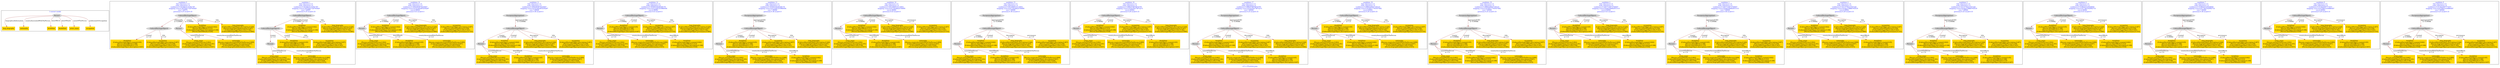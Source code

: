 digraph n0 {
fontcolor="blue"
remincross="true"
label="s11-s-19-artists.json"
subgraph cluster_0 {
label="1-correct model"
n2[style="filled",color="white",fillcolor="lightgray",label="Person1"];
n3[shape="plaintext",style="filled",fillcolor="gold",label="long_biography"];
n4[shape="plaintext",style="filled",fillcolor="gold",label="nationality"];
n5[shape="plaintext",style="filled",fillcolor="gold",label="birthDate"];
n6[shape="plaintext",style="filled",fillcolor="gold",label="deathDate"];
n7[shape="plaintext",style="filled",fillcolor="gold",label="artist_name"];
n8[shape="plaintext",style="filled",fillcolor="gold",label="occupation"];
}
subgraph cluster_1 {
label="candidate 0\nlink coherence:1.0\nnode coherence:1.0\nconfidence:0.5410623174381787\nmapping score:0.5970207724793929\ncost:7.99979\n-precision:0.25-recall:0.33"
n10[style="filled",color="white",fillcolor="lightgray",label="CulturalHeritageObject1"];
n11[style="filled",color="white",fillcolor="lightgray",label="CulturalHeritageObject2"];
n12[style="filled",color="white",fillcolor="lightgray",label="Person1"];
n13[shape="plaintext",style="filled",fillcolor="gold",label="deathDate\n[CulturalHeritageObject,created,0.65]\n[Person,dateOfBirth,0.188]\n[Person,dateOfDeath,0.115]\n[CulturalHeritageObject,description,0.047]"];
n14[shape="plaintext",style="filled",fillcolor="gold",label="birthDate\n[CulturalHeritageObject,created,0.642]\n[Person,dateOfBirth,0.212]\n[CulturalHeritageObject,description,0.108]\n[Person,dateOfDeath,0.039]"];
n15[shape="plaintext",style="filled",fillcolor="gold",label="artist_name\n[Person,nameOfThePerson,0.662]\n[CulturalHeritageObject,description,0.191]\n[CulturalHeritageObject,title,0.09]\n[CulturalHeritageObject,provenance,0.057]"];
n16[shape="plaintext",style="filled",fillcolor="gold",label="nationality\n[Person,countryAssociatedWithThePerson,0.909]\n[CulturalHeritageObject,description,0.047]\n[CulturalHeritageObject,title,0.029]\n[Person,biographicalInformation,0.015]"];
n17[shape="plaintext",style="filled",fillcolor="gold",label="long_biography\n[CulturalHeritageObject,description,0.526]\n[Person,biographicalInformation,0.207]\n[CulturalHeritageObject,title,0.182]\n[CulturalHeritageObject,provenance,0.085]"];
n18[shape="plaintext",style="filled",fillcolor="gold",label="occupation\n[CulturalHeritageObject,description,0.407]\n[Person,nameOfThePerson,0.239]\n[CulturalHeritageObject,title,0.201]\n[CulturalHeritageObject,provenance,0.153]"];
}
subgraph cluster_2 {
label="candidate 1\nlink coherence:1.0\nnode coherence:1.0\nconfidence:0.5410623174381787\nmapping score:0.5970207724793929\ncost:7.99997\n-precision:0.25-recall:0.33"
n20[style="filled",color="white",fillcolor="lightgray",label="CulturalHeritageObject1"];
n21[style="filled",color="white",fillcolor="lightgray",label="CulturalHeritageObject2"];
n22[style="filled",color="white",fillcolor="lightgray",label="Person2"];
n23[shape="plaintext",style="filled",fillcolor="gold",label="deathDate\n[CulturalHeritageObject,created,0.65]\n[Person,dateOfBirth,0.188]\n[Person,dateOfDeath,0.115]\n[CulturalHeritageObject,description,0.047]"];
n24[shape="plaintext",style="filled",fillcolor="gold",label="birthDate\n[CulturalHeritageObject,created,0.642]\n[Person,dateOfBirth,0.212]\n[CulturalHeritageObject,description,0.108]\n[Person,dateOfDeath,0.039]"];
n25[shape="plaintext",style="filled",fillcolor="gold",label="artist_name\n[Person,nameOfThePerson,0.662]\n[CulturalHeritageObject,description,0.191]\n[CulturalHeritageObject,title,0.09]\n[CulturalHeritageObject,provenance,0.057]"];
n26[shape="plaintext",style="filled",fillcolor="gold",label="long_biography\n[CulturalHeritageObject,description,0.526]\n[Person,biographicalInformation,0.207]\n[CulturalHeritageObject,title,0.182]\n[CulturalHeritageObject,provenance,0.085]"];
n27[shape="plaintext",style="filled",fillcolor="gold",label="occupation\n[CulturalHeritageObject,description,0.407]\n[Person,nameOfThePerson,0.239]\n[CulturalHeritageObject,title,0.201]\n[CulturalHeritageObject,provenance,0.153]"];
n28[shape="plaintext",style="filled",fillcolor="gold",label="nationality\n[Person,countryAssociatedWithThePerson,0.909]\n[CulturalHeritageObject,description,0.047]\n[CulturalHeritageObject,title,0.029]\n[Person,biographicalInformation,0.015]"];
}
subgraph cluster_3 {
label="candidate 10\nlink coherence:1.0\nnode coherence:1.0\nconfidence:0.5092493876429467\nmapping score:0.6141942403254267\ncost:6.99982\n-precision:0.43-recall:0.5"
n30[style="filled",color="white",fillcolor="lightgray",label="CulturalHeritageObject1"];
n31[style="filled",color="white",fillcolor="lightgray",label="Person1"];
n32[shape="plaintext",style="filled",fillcolor="gold",label="birthDate\n[CulturalHeritageObject,created,0.642]\n[Person,dateOfBirth,0.212]\n[CulturalHeritageObject,description,0.108]\n[Person,dateOfDeath,0.039]"];
n33[shape="plaintext",style="filled",fillcolor="gold",label="artist_name\n[Person,nameOfThePerson,0.662]\n[CulturalHeritageObject,description,0.191]\n[CulturalHeritageObject,title,0.09]\n[CulturalHeritageObject,provenance,0.057]"];
n34[shape="plaintext",style="filled",fillcolor="gold",label="long_biography\n[CulturalHeritageObject,description,0.526]\n[Person,biographicalInformation,0.207]\n[CulturalHeritageObject,title,0.182]\n[CulturalHeritageObject,provenance,0.085]"];
n35[shape="plaintext",style="filled",fillcolor="gold",label="deathDate\n[CulturalHeritageObject,created,0.65]\n[Person,dateOfBirth,0.188]\n[Person,dateOfDeath,0.115]\n[CulturalHeritageObject,description,0.047]"];
n36[shape="plaintext",style="filled",fillcolor="gold",label="nationality\n[Person,countryAssociatedWithThePerson,0.909]\n[CulturalHeritageObject,description,0.047]\n[CulturalHeritageObject,title,0.029]\n[Person,biographicalInformation,0.015]"];
n37[shape="plaintext",style="filled",fillcolor="gold",label="occupation\n[CulturalHeritageObject,description,0.407]\n[Person,nameOfThePerson,0.239]\n[CulturalHeritageObject,title,0.201]\n[CulturalHeritageObject,provenance,0.153]"];
}
subgraph cluster_4 {
label="candidate 11\nlink coherence:1.0\nnode coherence:1.0\nconfidence:0.5092493876429467\nmapping score:0.6141942403254267\ncost:7.99968\n-precision:0.38-recall:0.5"
n39[style="filled",color="white",fillcolor="lightgray",label="CulturalHeritageObject1"];
n40[style="filled",color="white",fillcolor="lightgray",label="Person1"];
n41[style="filled",color="white",fillcolor="lightgray",label="EuropeanaAggregation1"];
n42[shape="plaintext",style="filled",fillcolor="gold",label="birthDate\n[CulturalHeritageObject,created,0.642]\n[Person,dateOfBirth,0.212]\n[CulturalHeritageObject,description,0.108]\n[Person,dateOfDeath,0.039]"];
n43[shape="plaintext",style="filled",fillcolor="gold",label="artist_name\n[Person,nameOfThePerson,0.662]\n[CulturalHeritageObject,description,0.191]\n[CulturalHeritageObject,title,0.09]\n[CulturalHeritageObject,provenance,0.057]"];
n44[shape="plaintext",style="filled",fillcolor="gold",label="long_biography\n[CulturalHeritageObject,description,0.526]\n[Person,biographicalInformation,0.207]\n[CulturalHeritageObject,title,0.182]\n[CulturalHeritageObject,provenance,0.085]"];
n45[shape="plaintext",style="filled",fillcolor="gold",label="deathDate\n[CulturalHeritageObject,created,0.65]\n[Person,dateOfBirth,0.188]\n[Person,dateOfDeath,0.115]\n[CulturalHeritageObject,description,0.047]"];
n46[shape="plaintext",style="filled",fillcolor="gold",label="nationality\n[Person,countryAssociatedWithThePerson,0.909]\n[CulturalHeritageObject,description,0.047]\n[CulturalHeritageObject,title,0.029]\n[Person,biographicalInformation,0.015]"];
n47[shape="plaintext",style="filled",fillcolor="gold",label="occupation\n[CulturalHeritageObject,description,0.407]\n[Person,nameOfThePerson,0.239]\n[CulturalHeritageObject,title,0.201]\n[CulturalHeritageObject,provenance,0.153]"];
}
subgraph cluster_5 {
label="candidate 12\nlink coherence:1.0\nnode coherence:1.0\nconfidence:0.5036510428548179\nmapping score:0.6123281253960504\ncost:6.99982\n-precision:0.43-recall:0.5"
n49[style="filled",color="white",fillcolor="lightgray",label="CulturalHeritageObject1"];
n50[style="filled",color="white",fillcolor="lightgray",label="Person1"];
n51[shape="plaintext",style="filled",fillcolor="gold",label="deathDate\n[CulturalHeritageObject,created,0.65]\n[Person,dateOfBirth,0.188]\n[Person,dateOfDeath,0.115]\n[CulturalHeritageObject,description,0.047]"];
n52[shape="plaintext",style="filled",fillcolor="gold",label="artist_name\n[Person,nameOfThePerson,0.662]\n[CulturalHeritageObject,description,0.191]\n[CulturalHeritageObject,title,0.09]\n[CulturalHeritageObject,provenance,0.057]"];
n53[shape="plaintext",style="filled",fillcolor="gold",label="occupation\n[CulturalHeritageObject,description,0.407]\n[Person,nameOfThePerson,0.239]\n[CulturalHeritageObject,title,0.201]\n[CulturalHeritageObject,provenance,0.153]"];
n54[shape="plaintext",style="filled",fillcolor="gold",label="nationality\n[Person,countryAssociatedWithThePerson,0.909]\n[CulturalHeritageObject,description,0.047]\n[CulturalHeritageObject,title,0.029]\n[Person,biographicalInformation,0.015]"];
n55[shape="plaintext",style="filled",fillcolor="gold",label="long_biography\n[CulturalHeritageObject,description,0.526]\n[Person,biographicalInformation,0.207]\n[CulturalHeritageObject,title,0.182]\n[CulturalHeritageObject,provenance,0.085]"];
n56[shape="plaintext",style="filled",fillcolor="gold",label="birthDate\n[CulturalHeritageObject,created,0.642]\n[Person,dateOfBirth,0.212]\n[CulturalHeritageObject,description,0.108]\n[Person,dateOfDeath,0.039]"];
}
subgraph cluster_6 {
label="candidate 13\nlink coherence:1.0\nnode coherence:1.0\nconfidence:0.5036510428548179\nmapping score:0.6123281253960504\ncost:7.99968\n-precision:0.38-recall:0.5"
n58[style="filled",color="white",fillcolor="lightgray",label="CulturalHeritageObject1"];
n59[style="filled",color="white",fillcolor="lightgray",label="Person1"];
n60[style="filled",color="white",fillcolor="lightgray",label="EuropeanaAggregation1"];
n61[shape="plaintext",style="filled",fillcolor="gold",label="deathDate\n[CulturalHeritageObject,created,0.65]\n[Person,dateOfBirth,0.188]\n[Person,dateOfDeath,0.115]\n[CulturalHeritageObject,description,0.047]"];
n62[shape="plaintext",style="filled",fillcolor="gold",label="artist_name\n[Person,nameOfThePerson,0.662]\n[CulturalHeritageObject,description,0.191]\n[CulturalHeritageObject,title,0.09]\n[CulturalHeritageObject,provenance,0.057]"];
n63[shape="plaintext",style="filled",fillcolor="gold",label="occupation\n[CulturalHeritageObject,description,0.407]\n[Person,nameOfThePerson,0.239]\n[CulturalHeritageObject,title,0.201]\n[CulturalHeritageObject,provenance,0.153]"];
n64[shape="plaintext",style="filled",fillcolor="gold",label="nationality\n[Person,countryAssociatedWithThePerson,0.909]\n[CulturalHeritageObject,description,0.047]\n[CulturalHeritageObject,title,0.029]\n[Person,biographicalInformation,0.015]"];
n65[shape="plaintext",style="filled",fillcolor="gold",label="long_biography\n[CulturalHeritageObject,description,0.526]\n[Person,biographicalInformation,0.207]\n[CulturalHeritageObject,title,0.182]\n[CulturalHeritageObject,provenance,0.085]"];
n66[shape="plaintext",style="filled",fillcolor="gold",label="birthDate\n[CulturalHeritageObject,created,0.642]\n[Person,dateOfBirth,0.212]\n[CulturalHeritageObject,description,0.108]\n[Person,dateOfDeath,0.039]"];
}
subgraph cluster_7 {
label="candidate 14\nlink coherence:1.0\nnode coherence:1.0\nconfidence:0.5012940533116951\nmapping score:0.6115424622150095\ncost:6.99982\n-precision:0.43-recall:0.5"
n68[style="filled",color="white",fillcolor="lightgray",label="CulturalHeritageObject1"];
n69[style="filled",color="white",fillcolor="lightgray",label="Person1"];
n70[shape="plaintext",style="filled",fillcolor="gold",label="birthDate\n[CulturalHeritageObject,created,0.642]\n[Person,dateOfBirth,0.212]\n[CulturalHeritageObject,description,0.108]\n[Person,dateOfDeath,0.039]"];
n71[shape="plaintext",style="filled",fillcolor="gold",label="artist_name\n[Person,nameOfThePerson,0.662]\n[CulturalHeritageObject,description,0.191]\n[CulturalHeritageObject,title,0.09]\n[CulturalHeritageObject,provenance,0.057]"];
n72[shape="plaintext",style="filled",fillcolor="gold",label="long_biography\n[CulturalHeritageObject,description,0.526]\n[Person,biographicalInformation,0.207]\n[CulturalHeritageObject,title,0.182]\n[CulturalHeritageObject,provenance,0.085]"];
n73[shape="plaintext",style="filled",fillcolor="gold",label="deathDate\n[CulturalHeritageObject,created,0.65]\n[Person,dateOfBirth,0.188]\n[Person,dateOfDeath,0.115]\n[CulturalHeritageObject,description,0.047]"];
n74[shape="plaintext",style="filled",fillcolor="gold",label="nationality\n[Person,countryAssociatedWithThePerson,0.909]\n[CulturalHeritageObject,description,0.047]\n[CulturalHeritageObject,title,0.029]\n[Person,biographicalInformation,0.015]"];
n75[shape="plaintext",style="filled",fillcolor="gold",label="occupation\n[CulturalHeritageObject,description,0.407]\n[Person,nameOfThePerson,0.239]\n[CulturalHeritageObject,title,0.201]\n[CulturalHeritageObject,provenance,0.153]"];
}
subgraph cluster_8 {
label="candidate 15\nlink coherence:1.0\nnode coherence:1.0\nconfidence:0.5012940533116951\nmapping score:0.6115424622150095\ncost:7.99968\n-precision:0.38-recall:0.5"
n77[style="filled",color="white",fillcolor="lightgray",label="CulturalHeritageObject1"];
n78[style="filled",color="white",fillcolor="lightgray",label="Person1"];
n79[style="filled",color="white",fillcolor="lightgray",label="EuropeanaAggregation1"];
n80[shape="plaintext",style="filled",fillcolor="gold",label="birthDate\n[CulturalHeritageObject,created,0.642]\n[Person,dateOfBirth,0.212]\n[CulturalHeritageObject,description,0.108]\n[Person,dateOfDeath,0.039]"];
n81[shape="plaintext",style="filled",fillcolor="gold",label="artist_name\n[Person,nameOfThePerson,0.662]\n[CulturalHeritageObject,description,0.191]\n[CulturalHeritageObject,title,0.09]\n[CulturalHeritageObject,provenance,0.057]"];
n82[shape="plaintext",style="filled",fillcolor="gold",label="long_biography\n[CulturalHeritageObject,description,0.526]\n[Person,biographicalInformation,0.207]\n[CulturalHeritageObject,title,0.182]\n[CulturalHeritageObject,provenance,0.085]"];
n83[shape="plaintext",style="filled",fillcolor="gold",label="deathDate\n[CulturalHeritageObject,created,0.65]\n[Person,dateOfBirth,0.188]\n[Person,dateOfDeath,0.115]\n[CulturalHeritageObject,description,0.047]"];
n84[shape="plaintext",style="filled",fillcolor="gold",label="nationality\n[Person,countryAssociatedWithThePerson,0.909]\n[CulturalHeritageObject,description,0.047]\n[CulturalHeritageObject,title,0.029]\n[Person,biographicalInformation,0.015]"];
n85[shape="plaintext",style="filled",fillcolor="gold",label="occupation\n[CulturalHeritageObject,description,0.407]\n[Person,nameOfThePerson,0.239]\n[CulturalHeritageObject,title,0.201]\n[CulturalHeritageObject,provenance,0.153]"];
}
subgraph cluster_9 {
label="candidate 16\nlink coherence:1.0\nnode coherence:1.0\nconfidence:0.4982574876834797\nmapping score:0.610530273672271\ncost:6.99982\n-precision:0.29-recall:0.33"
n87[style="filled",color="white",fillcolor="lightgray",label="CulturalHeritageObject1"];
n88[style="filled",color="white",fillcolor="lightgray",label="Person1"];
n89[shape="plaintext",style="filled",fillcolor="gold",label="birthDate\n[CulturalHeritageObject,created,0.642]\n[Person,dateOfBirth,0.212]\n[CulturalHeritageObject,description,0.108]\n[Person,dateOfDeath,0.039]"];
n90[shape="plaintext",style="filled",fillcolor="gold",label="artist_name\n[Person,nameOfThePerson,0.662]\n[CulturalHeritageObject,description,0.191]\n[CulturalHeritageObject,title,0.09]\n[CulturalHeritageObject,provenance,0.057]"];
n91[shape="plaintext",style="filled",fillcolor="gold",label="occupation\n[CulturalHeritageObject,description,0.407]\n[Person,nameOfThePerson,0.239]\n[CulturalHeritageObject,title,0.201]\n[CulturalHeritageObject,provenance,0.153]"];
n92[shape="plaintext",style="filled",fillcolor="gold",label="nationality\n[Person,countryAssociatedWithThePerson,0.909]\n[CulturalHeritageObject,description,0.047]\n[CulturalHeritageObject,title,0.029]\n[Person,biographicalInformation,0.015]"];
n93[shape="plaintext",style="filled",fillcolor="gold",label="long_biography\n[CulturalHeritageObject,description,0.526]\n[Person,biographicalInformation,0.207]\n[CulturalHeritageObject,title,0.182]\n[CulturalHeritageObject,provenance,0.085]"];
n94[shape="plaintext",style="filled",fillcolor="gold",label="deathDate\n[CulturalHeritageObject,created,0.65]\n[Person,dateOfBirth,0.188]\n[Person,dateOfDeath,0.115]\n[CulturalHeritageObject,description,0.047]"];
}
subgraph cluster_10 {
label="candidate 17\nlink coherence:1.0\nnode coherence:1.0\nconfidence:0.4982574876834797\nmapping score:0.610530273672271\ncost:7.99968\n-precision:0.25-recall:0.33"
n96[style="filled",color="white",fillcolor="lightgray",label="CulturalHeritageObject1"];
n97[style="filled",color="white",fillcolor="lightgray",label="Person1"];
n98[style="filled",color="white",fillcolor="lightgray",label="EuropeanaAggregation1"];
n99[shape="plaintext",style="filled",fillcolor="gold",label="birthDate\n[CulturalHeritageObject,created,0.642]\n[Person,dateOfBirth,0.212]\n[CulturalHeritageObject,description,0.108]\n[Person,dateOfDeath,0.039]"];
n100[shape="plaintext",style="filled",fillcolor="gold",label="artist_name\n[Person,nameOfThePerson,0.662]\n[CulturalHeritageObject,description,0.191]\n[CulturalHeritageObject,title,0.09]\n[CulturalHeritageObject,provenance,0.057]"];
n101[shape="plaintext",style="filled",fillcolor="gold",label="occupation\n[CulturalHeritageObject,description,0.407]\n[Person,nameOfThePerson,0.239]\n[CulturalHeritageObject,title,0.201]\n[CulturalHeritageObject,provenance,0.153]"];
n102[shape="plaintext",style="filled",fillcolor="gold",label="nationality\n[Person,countryAssociatedWithThePerson,0.909]\n[CulturalHeritageObject,description,0.047]\n[CulturalHeritageObject,title,0.029]\n[Person,biographicalInformation,0.015]"];
n103[shape="plaintext",style="filled",fillcolor="gold",label="long_biography\n[CulturalHeritageObject,description,0.526]\n[Person,biographicalInformation,0.207]\n[CulturalHeritageObject,title,0.182]\n[CulturalHeritageObject,provenance,0.085]"];
n104[shape="plaintext",style="filled",fillcolor="gold",label="deathDate\n[CulturalHeritageObject,created,0.65]\n[Person,dateOfBirth,0.188]\n[Person,dateOfDeath,0.115]\n[CulturalHeritageObject,description,0.047]"];
}
subgraph cluster_11 {
label="candidate 18\nlink coherence:1.0\nnode coherence:1.0\nconfidence:0.4980220047339143\nmapping score:0.6104517793557492\ncost:6.99982\n-precision:0.29-recall:0.33"
n106[style="filled",color="white",fillcolor="lightgray",label="CulturalHeritageObject1"];
n107[style="filled",color="white",fillcolor="lightgray",label="Person1"];
n108[shape="plaintext",style="filled",fillcolor="gold",label="deathDate\n[CulturalHeritageObject,created,0.65]\n[Person,dateOfBirth,0.188]\n[Person,dateOfDeath,0.115]\n[CulturalHeritageObject,description,0.047]"];
n109[shape="plaintext",style="filled",fillcolor="gold",label="artist_name\n[Person,nameOfThePerson,0.662]\n[CulturalHeritageObject,description,0.191]\n[CulturalHeritageObject,title,0.09]\n[CulturalHeritageObject,provenance,0.057]"];
n110[shape="plaintext",style="filled",fillcolor="gold",label="long_biography\n[CulturalHeritageObject,description,0.526]\n[Person,biographicalInformation,0.207]\n[CulturalHeritageObject,title,0.182]\n[CulturalHeritageObject,provenance,0.085]"];
n111[shape="plaintext",style="filled",fillcolor="gold",label="birthDate\n[CulturalHeritageObject,created,0.642]\n[Person,dateOfBirth,0.212]\n[CulturalHeritageObject,description,0.108]\n[Person,dateOfDeath,0.039]"];
n112[shape="plaintext",style="filled",fillcolor="gold",label="nationality\n[Person,countryAssociatedWithThePerson,0.909]\n[CulturalHeritageObject,description,0.047]\n[CulturalHeritageObject,title,0.029]\n[Person,biographicalInformation,0.015]"];
n113[shape="plaintext",style="filled",fillcolor="gold",label="occupation\n[CulturalHeritageObject,description,0.407]\n[Person,nameOfThePerson,0.239]\n[CulturalHeritageObject,title,0.201]\n[CulturalHeritageObject,provenance,0.153]"];
}
subgraph cluster_12 {
label="candidate 19\nlink coherence:1.0\nnode coherence:1.0\nconfidence:0.4980220047339143\nmapping score:0.6104517793557492\ncost:7.99968\n-precision:0.25-recall:0.33"
n115[style="filled",color="white",fillcolor="lightgray",label="CulturalHeritageObject1"];
n116[style="filled",color="white",fillcolor="lightgray",label="Person1"];
n117[style="filled",color="white",fillcolor="lightgray",label="EuropeanaAggregation1"];
n118[shape="plaintext",style="filled",fillcolor="gold",label="deathDate\n[CulturalHeritageObject,created,0.65]\n[Person,dateOfBirth,0.188]\n[Person,dateOfDeath,0.115]\n[CulturalHeritageObject,description,0.047]"];
n119[shape="plaintext",style="filled",fillcolor="gold",label="artist_name\n[Person,nameOfThePerson,0.662]\n[CulturalHeritageObject,description,0.191]\n[CulturalHeritageObject,title,0.09]\n[CulturalHeritageObject,provenance,0.057]"];
n120[shape="plaintext",style="filled",fillcolor="gold",label="long_biography\n[CulturalHeritageObject,description,0.526]\n[Person,biographicalInformation,0.207]\n[CulturalHeritageObject,title,0.182]\n[CulturalHeritageObject,provenance,0.085]"];
n121[shape="plaintext",style="filled",fillcolor="gold",label="birthDate\n[CulturalHeritageObject,created,0.642]\n[Person,dateOfBirth,0.212]\n[CulturalHeritageObject,description,0.108]\n[Person,dateOfDeath,0.039]"];
n122[shape="plaintext",style="filled",fillcolor="gold",label="nationality\n[Person,countryAssociatedWithThePerson,0.909]\n[CulturalHeritageObject,description,0.047]\n[CulturalHeritageObject,title,0.029]\n[Person,biographicalInformation,0.015]"];
n123[shape="plaintext",style="filled",fillcolor="gold",label="occupation\n[CulturalHeritageObject,description,0.407]\n[Person,nameOfThePerson,0.239]\n[CulturalHeritageObject,title,0.201]\n[CulturalHeritageObject,provenance,0.153]"];
}
subgraph cluster_13 {
label="candidate 2\nlink coherence:1.0\nnode coherence:1.0\nconfidence:0.5267714872760607\nmapping score:0.6200349402031313\ncost:6.99982\n-precision:0.43-recall:0.5"
n125[style="filled",color="white",fillcolor="lightgray",label="CulturalHeritageObject1"];
n126[style="filled",color="white",fillcolor="lightgray",label="Person1"];
n127[shape="plaintext",style="filled",fillcolor="gold",label="deathDate\n[CulturalHeritageObject,created,0.65]\n[Person,dateOfBirth,0.188]\n[Person,dateOfDeath,0.115]\n[CulturalHeritageObject,description,0.047]"];
n128[shape="plaintext",style="filled",fillcolor="gold",label="artist_name\n[Person,nameOfThePerson,0.662]\n[CulturalHeritageObject,description,0.191]\n[CulturalHeritageObject,title,0.09]\n[CulturalHeritageObject,provenance,0.057]"];
n129[shape="plaintext",style="filled",fillcolor="gold",label="long_biography\n[CulturalHeritageObject,description,0.526]\n[Person,biographicalInformation,0.207]\n[CulturalHeritageObject,title,0.182]\n[CulturalHeritageObject,provenance,0.085]"];
n130[shape="plaintext",style="filled",fillcolor="gold",label="nationality\n[Person,countryAssociatedWithThePerson,0.909]\n[CulturalHeritageObject,description,0.047]\n[CulturalHeritageObject,title,0.029]\n[Person,biographicalInformation,0.015]"];
n131[shape="plaintext",style="filled",fillcolor="gold",label="occupation\n[CulturalHeritageObject,description,0.407]\n[Person,nameOfThePerson,0.239]\n[CulturalHeritageObject,title,0.201]\n[CulturalHeritageObject,provenance,0.153]"];
n132[shape="plaintext",style="filled",fillcolor="gold",label="birthDate\n[CulturalHeritageObject,created,0.642]\n[Person,dateOfBirth,0.212]\n[CulturalHeritageObject,description,0.108]\n[Person,dateOfDeath,0.039]"];
}
subgraph cluster_14 {
label="candidate 3\nlink coherence:1.0\nnode coherence:1.0\nconfidence:0.5267714872760607\nmapping score:0.6200349402031313\ncost:7.99968\n-precision:0.38-recall:0.5"
n134[style="filled",color="white",fillcolor="lightgray",label="CulturalHeritageObject1"];
n135[style="filled",color="white",fillcolor="lightgray",label="Person1"];
n136[style="filled",color="white",fillcolor="lightgray",label="EuropeanaAggregation1"];
n137[shape="plaintext",style="filled",fillcolor="gold",label="deathDate\n[CulturalHeritageObject,created,0.65]\n[Person,dateOfBirth,0.188]\n[Person,dateOfDeath,0.115]\n[CulturalHeritageObject,description,0.047]"];
n138[shape="plaintext",style="filled",fillcolor="gold",label="artist_name\n[Person,nameOfThePerson,0.662]\n[CulturalHeritageObject,description,0.191]\n[CulturalHeritageObject,title,0.09]\n[CulturalHeritageObject,provenance,0.057]"];
n139[shape="plaintext",style="filled",fillcolor="gold",label="long_biography\n[CulturalHeritageObject,description,0.526]\n[Person,biographicalInformation,0.207]\n[CulturalHeritageObject,title,0.182]\n[CulturalHeritageObject,provenance,0.085]"];
n140[shape="plaintext",style="filled",fillcolor="gold",label="nationality\n[Person,countryAssociatedWithThePerson,0.909]\n[CulturalHeritageObject,description,0.047]\n[CulturalHeritageObject,title,0.029]\n[Person,biographicalInformation,0.015]"];
n141[shape="plaintext",style="filled",fillcolor="gold",label="occupation\n[CulturalHeritageObject,description,0.407]\n[Person,nameOfThePerson,0.239]\n[CulturalHeritageObject,title,0.201]\n[CulturalHeritageObject,provenance,0.153]"];
n142[shape="plaintext",style="filled",fillcolor="gold",label="birthDate\n[CulturalHeritageObject,created,0.642]\n[Person,dateOfBirth,0.212]\n[CulturalHeritageObject,description,0.108]\n[Person,dateOfDeath,0.039]"];
}
subgraph cluster_15 {
label="candidate 4\nlink coherence:1.0\nnode coherence:1.0\nconfidence:0.5213779321047226\nmapping score:0.6182370884793519\ncost:6.99982\n-precision:0.29-recall:0.33"
n144[style="filled",color="white",fillcolor="lightgray",label="CulturalHeritageObject1"];
n145[style="filled",color="white",fillcolor="lightgray",label="Person1"];
n146[shape="plaintext",style="filled",fillcolor="gold",label="birthDate\n[CulturalHeritageObject,created,0.642]\n[Person,dateOfBirth,0.212]\n[CulturalHeritageObject,description,0.108]\n[Person,dateOfDeath,0.039]"];
n147[shape="plaintext",style="filled",fillcolor="gold",label="artist_name\n[Person,nameOfThePerson,0.662]\n[CulturalHeritageObject,description,0.191]\n[CulturalHeritageObject,title,0.09]\n[CulturalHeritageObject,provenance,0.057]"];
n148[shape="plaintext",style="filled",fillcolor="gold",label="long_biography\n[CulturalHeritageObject,description,0.526]\n[Person,biographicalInformation,0.207]\n[CulturalHeritageObject,title,0.182]\n[CulturalHeritageObject,provenance,0.085]"];
n149[shape="plaintext",style="filled",fillcolor="gold",label="nationality\n[Person,countryAssociatedWithThePerson,0.909]\n[CulturalHeritageObject,description,0.047]\n[CulturalHeritageObject,title,0.029]\n[Person,biographicalInformation,0.015]"];
n150[shape="plaintext",style="filled",fillcolor="gold",label="occupation\n[CulturalHeritageObject,description,0.407]\n[Person,nameOfThePerson,0.239]\n[CulturalHeritageObject,title,0.201]\n[CulturalHeritageObject,provenance,0.153]"];
n151[shape="plaintext",style="filled",fillcolor="gold",label="deathDate\n[CulturalHeritageObject,created,0.65]\n[Person,dateOfBirth,0.188]\n[Person,dateOfDeath,0.115]\n[CulturalHeritageObject,description,0.047]"];
}
subgraph cluster_16 {
label="candidate 5\nlink coherence:1.0\nnode coherence:1.0\nconfidence:0.5213779321047226\nmapping score:0.6182370884793519\ncost:7.99968\n-precision:0.25-recall:0.33"
n153[style="filled",color="white",fillcolor="lightgray",label="CulturalHeritageObject1"];
n154[style="filled",color="white",fillcolor="lightgray",label="Person1"];
n155[style="filled",color="white",fillcolor="lightgray",label="EuropeanaAggregation1"];
n156[shape="plaintext",style="filled",fillcolor="gold",label="birthDate\n[CulturalHeritageObject,created,0.642]\n[Person,dateOfBirth,0.212]\n[CulturalHeritageObject,description,0.108]\n[Person,dateOfDeath,0.039]"];
n157[shape="plaintext",style="filled",fillcolor="gold",label="artist_name\n[Person,nameOfThePerson,0.662]\n[CulturalHeritageObject,description,0.191]\n[CulturalHeritageObject,title,0.09]\n[CulturalHeritageObject,provenance,0.057]"];
n158[shape="plaintext",style="filled",fillcolor="gold",label="long_biography\n[CulturalHeritageObject,description,0.526]\n[Person,biographicalInformation,0.207]\n[CulturalHeritageObject,title,0.182]\n[CulturalHeritageObject,provenance,0.085]"];
n159[shape="plaintext",style="filled",fillcolor="gold",label="nationality\n[Person,countryAssociatedWithThePerson,0.909]\n[CulturalHeritageObject,description,0.047]\n[CulturalHeritageObject,title,0.029]\n[Person,biographicalInformation,0.015]"];
n160[shape="plaintext",style="filled",fillcolor="gold",label="occupation\n[CulturalHeritageObject,description,0.407]\n[Person,nameOfThePerson,0.239]\n[CulturalHeritageObject,title,0.201]\n[CulturalHeritageObject,provenance,0.153]"];
n161[shape="plaintext",style="filled",fillcolor="gold",label="deathDate\n[CulturalHeritageObject,created,0.65]\n[Person,dateOfBirth,0.188]\n[Person,dateOfDeath,0.115]\n[CulturalHeritageObject,description,0.047]"];
}
subgraph cluster_17 {
label="candidate 6\nlink coherence:1.0\nnode coherence:1.0\nconfidence:0.5188161529448091\nmapping score:0.617383162092714\ncost:6.99982\n-precision:0.43-recall:0.5"
n163[style="filled",color="white",fillcolor="lightgray",label="CulturalHeritageObject1"];
n164[style="filled",color="white",fillcolor="lightgray",label="Person1"];
n165[shape="plaintext",style="filled",fillcolor="gold",label="deathDate\n[CulturalHeritageObject,created,0.65]\n[Person,dateOfBirth,0.188]\n[Person,dateOfDeath,0.115]\n[CulturalHeritageObject,description,0.047]"];
n166[shape="plaintext",style="filled",fillcolor="gold",label="artist_name\n[Person,nameOfThePerson,0.662]\n[CulturalHeritageObject,description,0.191]\n[CulturalHeritageObject,title,0.09]\n[CulturalHeritageObject,provenance,0.057]"];
n167[shape="plaintext",style="filled",fillcolor="gold",label="long_biography\n[CulturalHeritageObject,description,0.526]\n[Person,biographicalInformation,0.207]\n[CulturalHeritageObject,title,0.182]\n[CulturalHeritageObject,provenance,0.085]"];
n168[shape="plaintext",style="filled",fillcolor="gold",label="nationality\n[Person,countryAssociatedWithThePerson,0.909]\n[CulturalHeritageObject,description,0.047]\n[CulturalHeritageObject,title,0.029]\n[Person,biographicalInformation,0.015]"];
n169[shape="plaintext",style="filled",fillcolor="gold",label="birthDate\n[CulturalHeritageObject,created,0.642]\n[Person,dateOfBirth,0.212]\n[CulturalHeritageObject,description,0.108]\n[Person,dateOfDeath,0.039]"];
n170[shape="plaintext",style="filled",fillcolor="gold",label="occupation\n[CulturalHeritageObject,description,0.407]\n[Person,nameOfThePerson,0.239]\n[CulturalHeritageObject,title,0.201]\n[CulturalHeritageObject,provenance,0.153]"];
}
subgraph cluster_18 {
label="candidate 7\nlink coherence:1.0\nnode coherence:1.0\nconfidence:0.5188161529448091\nmapping score:0.617383162092714\ncost:7.99968\n-precision:0.38-recall:0.5"
n172[style="filled",color="white",fillcolor="lightgray",label="CulturalHeritageObject1"];
n173[style="filled",color="white",fillcolor="lightgray",label="Person1"];
n174[style="filled",color="white",fillcolor="lightgray",label="EuropeanaAggregation1"];
n175[shape="plaintext",style="filled",fillcolor="gold",label="deathDate\n[CulturalHeritageObject,created,0.65]\n[Person,dateOfBirth,0.188]\n[Person,dateOfDeath,0.115]\n[CulturalHeritageObject,description,0.047]"];
n176[shape="plaintext",style="filled",fillcolor="gold",label="artist_name\n[Person,nameOfThePerson,0.662]\n[CulturalHeritageObject,description,0.191]\n[CulturalHeritageObject,title,0.09]\n[CulturalHeritageObject,provenance,0.057]"];
n177[shape="plaintext",style="filled",fillcolor="gold",label="long_biography\n[CulturalHeritageObject,description,0.526]\n[Person,biographicalInformation,0.207]\n[CulturalHeritageObject,title,0.182]\n[CulturalHeritageObject,provenance,0.085]"];
n178[shape="plaintext",style="filled",fillcolor="gold",label="nationality\n[Person,countryAssociatedWithThePerson,0.909]\n[CulturalHeritageObject,description,0.047]\n[CulturalHeritageObject,title,0.029]\n[Person,biographicalInformation,0.015]"];
n179[shape="plaintext",style="filled",fillcolor="gold",label="birthDate\n[CulturalHeritageObject,created,0.642]\n[Person,dateOfBirth,0.212]\n[CulturalHeritageObject,description,0.108]\n[Person,dateOfDeath,0.039]"];
n180[shape="plaintext",style="filled",fillcolor="gold",label="occupation\n[CulturalHeritageObject,description,0.407]\n[Person,nameOfThePerson,0.239]\n[CulturalHeritageObject,title,0.201]\n[CulturalHeritageObject,provenance,0.153]"];
}
subgraph cluster_19 {
label="candidate 8\nlink coherence:1.0\nnode coherence:1.0\nconfidence:0.513422597773471\nmapping score:0.6155853103689347\ncost:6.99982\n-precision:0.29-recall:0.33"
n182[style="filled",color="white",fillcolor="lightgray",label="CulturalHeritageObject1"];
n183[style="filled",color="white",fillcolor="lightgray",label="Person1"];
n184[shape="plaintext",style="filled",fillcolor="gold",label="birthDate\n[CulturalHeritageObject,created,0.642]\n[Person,dateOfBirth,0.212]\n[CulturalHeritageObject,description,0.108]\n[Person,dateOfDeath,0.039]"];
n185[shape="plaintext",style="filled",fillcolor="gold",label="artist_name\n[Person,nameOfThePerson,0.662]\n[CulturalHeritageObject,description,0.191]\n[CulturalHeritageObject,title,0.09]\n[CulturalHeritageObject,provenance,0.057]"];
n186[shape="plaintext",style="filled",fillcolor="gold",label="long_biography\n[CulturalHeritageObject,description,0.526]\n[Person,biographicalInformation,0.207]\n[CulturalHeritageObject,title,0.182]\n[CulturalHeritageObject,provenance,0.085]"];
n187[shape="plaintext",style="filled",fillcolor="gold",label="nationality\n[Person,countryAssociatedWithThePerson,0.909]\n[CulturalHeritageObject,description,0.047]\n[CulturalHeritageObject,title,0.029]\n[Person,biographicalInformation,0.015]"];
n188[shape="plaintext",style="filled",fillcolor="gold",label="deathDate\n[CulturalHeritageObject,created,0.65]\n[Person,dateOfBirth,0.188]\n[Person,dateOfDeath,0.115]\n[CulturalHeritageObject,description,0.047]"];
n189[shape="plaintext",style="filled",fillcolor="gold",label="occupation\n[CulturalHeritageObject,description,0.407]\n[Person,nameOfThePerson,0.239]\n[CulturalHeritageObject,title,0.201]\n[CulturalHeritageObject,provenance,0.153]"];
}
subgraph cluster_20 {
label="candidate 9\nlink coherence:1.0\nnode coherence:1.0\nconfidence:0.513422597773471\nmapping score:0.6155853103689347\ncost:7.99968\n-precision:0.25-recall:0.33"
n191[style="filled",color="white",fillcolor="lightgray",label="CulturalHeritageObject1"];
n192[style="filled",color="white",fillcolor="lightgray",label="Person1"];
n193[style="filled",color="white",fillcolor="lightgray",label="EuropeanaAggregation1"];
n194[shape="plaintext",style="filled",fillcolor="gold",label="birthDate\n[CulturalHeritageObject,created,0.642]\n[Person,dateOfBirth,0.212]\n[CulturalHeritageObject,description,0.108]\n[Person,dateOfDeath,0.039]"];
n195[shape="plaintext",style="filled",fillcolor="gold",label="artist_name\n[Person,nameOfThePerson,0.662]\n[CulturalHeritageObject,description,0.191]\n[CulturalHeritageObject,title,0.09]\n[CulturalHeritageObject,provenance,0.057]"];
n196[shape="plaintext",style="filled",fillcolor="gold",label="long_biography\n[CulturalHeritageObject,description,0.526]\n[Person,biographicalInformation,0.207]\n[CulturalHeritageObject,title,0.182]\n[CulturalHeritageObject,provenance,0.085]"];
n197[shape="plaintext",style="filled",fillcolor="gold",label="nationality\n[Person,countryAssociatedWithThePerson,0.909]\n[CulturalHeritageObject,description,0.047]\n[CulturalHeritageObject,title,0.029]\n[Person,biographicalInformation,0.015]"];
n198[shape="plaintext",style="filled",fillcolor="gold",label="deathDate\n[CulturalHeritageObject,created,0.65]\n[Person,dateOfBirth,0.188]\n[Person,dateOfDeath,0.115]\n[CulturalHeritageObject,description,0.047]"];
n199[shape="plaintext",style="filled",fillcolor="gold",label="occupation\n[CulturalHeritageObject,description,0.407]\n[Person,nameOfThePerson,0.239]\n[CulturalHeritageObject,title,0.201]\n[CulturalHeritageObject,provenance,0.153]"];
}
n2 -> n3[color="brown",fontcolor="black",label="biographicalInformation"]
n2 -> n4[color="brown",fontcolor="black",label="countryAssociatedWithThePerson"]
n2 -> n5[color="brown",fontcolor="black",label="dateOfBirth"]
n2 -> n6[color="brown",fontcolor="black",label="dateOfDeath"]
n2 -> n7[color="brown",fontcolor="black",label="nameOfThePerson"]
n2 -> n8[color="brown",fontcolor="black",label="professionOrOccupation"]
n10 -> n11[color="brown",fontcolor="black",label="isRelatedTo\nw=0.99997"]
n10 -> n12[color="brown",fontcolor="black",label="creator\nw=0.99982"]
n11 -> n13[color="brown",fontcolor="black",label="created\nw=1.0"]
n10 -> n14[color="brown",fontcolor="black",label="created\nw=1.0"]
n12 -> n15[color="brown",fontcolor="black",label="nameOfThePerson\nw=1.0"]
n12 -> n16[color="brown",fontcolor="black",label="countryAssociatedWithThePerson\nw=1.0"]
n10 -> n17[color="brown",fontcolor="black",label="title\nw=1.0"]
n11 -> n18[color="brown",fontcolor="black",label="title\nw=1.0"]
n20 -> n21[color="brown",fontcolor="black",label="isRelatedTo\nw=0.99997"]
n21 -> n22[color="brown",fontcolor="black",label="creator\nw=1.0"]
n21 -> n23[color="brown",fontcolor="black",label="created\nw=1.0"]
n20 -> n24[color="brown",fontcolor="black",label="created\nw=1.0"]
n22 -> n25[color="brown",fontcolor="black",label="nameOfThePerson\nw=1.0"]
n20 -> n26[color="brown",fontcolor="black",label="title\nw=1.0"]
n21 -> n27[color="brown",fontcolor="black",label="title\nw=1.0"]
n22 -> n28[color="brown",fontcolor="black",label="countryAssociatedWithThePerson\nw=1.0"]
n30 -> n31[color="brown",fontcolor="black",label="creator\nw=0.99982"]
n30 -> n32[color="brown",fontcolor="black",label="created\nw=1.0"]
n31 -> n33[color="brown",fontcolor="black",label="nameOfThePerson\nw=1.0"]
n30 -> n34[color="brown",fontcolor="black",label="description\nw=1.0"]
n31 -> n35[color="brown",fontcolor="black",label="dateOfDeath\nw=1.0"]
n31 -> n36[color="brown",fontcolor="black",label="countryAssociatedWithThePerson\nw=1.0"]
n30 -> n37[color="brown",fontcolor="black",label="title\nw=1.0"]
n39 -> n40[color="brown",fontcolor="black",label="creator\nw=0.99982"]
n41 -> n39[color="brown",fontcolor="black",label="aggregatedCHO\nw=0.99986"]
n39 -> n42[color="brown",fontcolor="black",label="created\nw=1.0"]
n40 -> n43[color="brown",fontcolor="black",label="nameOfThePerson\nw=1.0"]
n39 -> n44[color="brown",fontcolor="black",label="description\nw=1.0"]
n40 -> n45[color="brown",fontcolor="black",label="dateOfDeath\nw=1.0"]
n40 -> n46[color="brown",fontcolor="black",label="countryAssociatedWithThePerson\nw=1.0"]
n39 -> n47[color="brown",fontcolor="black",label="title\nw=1.0"]
n49 -> n50[color="brown",fontcolor="black",label="creator\nw=0.99982"]
n49 -> n51[color="brown",fontcolor="black",label="created\nw=1.0"]
n50 -> n52[color="brown",fontcolor="black",label="nameOfThePerson\nw=1.0"]
n49 -> n53[color="brown",fontcolor="black",label="description\nw=1.0"]
n50 -> n54[color="brown",fontcolor="black",label="countryAssociatedWithThePerson\nw=1.0"]
n49 -> n55[color="brown",fontcolor="black",label="title\nw=1.0"]
n50 -> n56[color="brown",fontcolor="black",label="dateOfBirth\nw=1.0"]
n58 -> n59[color="brown",fontcolor="black",label="creator\nw=0.99982"]
n60 -> n58[color="brown",fontcolor="black",label="aggregatedCHO\nw=0.99986"]
n58 -> n61[color="brown",fontcolor="black",label="created\nw=1.0"]
n59 -> n62[color="brown",fontcolor="black",label="nameOfThePerson\nw=1.0"]
n58 -> n63[color="brown",fontcolor="black",label="description\nw=1.0"]
n59 -> n64[color="brown",fontcolor="black",label="countryAssociatedWithThePerson\nw=1.0"]
n58 -> n65[color="brown",fontcolor="black",label="title\nw=1.0"]
n59 -> n66[color="brown",fontcolor="black",label="dateOfBirth\nw=1.0"]
n68 -> n69[color="brown",fontcolor="black",label="creator\nw=0.99982"]
n68 -> n70[color="brown",fontcolor="black",label="created\nw=1.0"]
n69 -> n71[color="brown",fontcolor="black",label="nameOfThePerson\nw=1.0"]
n68 -> n72[color="brown",fontcolor="black",label="description\nw=1.0"]
n69 -> n73[color="brown",fontcolor="black",label="dateOfDeath\nw=1.0"]
n69 -> n74[color="brown",fontcolor="black",label="countryAssociatedWithThePerson\nw=1.0"]
n68 -> n75[color="brown",fontcolor="black",label="provenance\nw=1.0"]
n77 -> n78[color="brown",fontcolor="black",label="creator\nw=0.99982"]
n79 -> n77[color="brown",fontcolor="black",label="aggregatedCHO\nw=0.99986"]
n77 -> n80[color="brown",fontcolor="black",label="created\nw=1.0"]
n78 -> n81[color="brown",fontcolor="black",label="nameOfThePerson\nw=1.0"]
n77 -> n82[color="brown",fontcolor="black",label="description\nw=1.0"]
n78 -> n83[color="brown",fontcolor="black",label="dateOfDeath\nw=1.0"]
n78 -> n84[color="brown",fontcolor="black",label="countryAssociatedWithThePerson\nw=1.0"]
n77 -> n85[color="brown",fontcolor="black",label="provenance\nw=1.0"]
n87 -> n88[color="brown",fontcolor="black",label="creator\nw=0.99982"]
n87 -> n89[color="brown",fontcolor="black",label="created\nw=1.0"]
n88 -> n90[color="brown",fontcolor="black",label="nameOfThePerson\nw=1.0"]
n87 -> n91[color="brown",fontcolor="black",label="description\nw=1.0"]
n88 -> n92[color="brown",fontcolor="black",label="countryAssociatedWithThePerson\nw=1.0"]
n87 -> n93[color="brown",fontcolor="black",label="title\nw=1.0"]
n88 -> n94[color="brown",fontcolor="black",label="dateOfBirth\nw=1.0"]
n96 -> n97[color="brown",fontcolor="black",label="creator\nw=0.99982"]
n98 -> n96[color="brown",fontcolor="black",label="aggregatedCHO\nw=0.99986"]
n96 -> n99[color="brown",fontcolor="black",label="created\nw=1.0"]
n97 -> n100[color="brown",fontcolor="black",label="nameOfThePerson\nw=1.0"]
n96 -> n101[color="brown",fontcolor="black",label="description\nw=1.0"]
n97 -> n102[color="brown",fontcolor="black",label="countryAssociatedWithThePerson\nw=1.0"]
n96 -> n103[color="brown",fontcolor="black",label="title\nw=1.0"]
n97 -> n104[color="brown",fontcolor="black",label="dateOfBirth\nw=1.0"]
n106 -> n107[color="brown",fontcolor="black",label="creator\nw=0.99982"]
n106 -> n108[color="brown",fontcolor="black",label="created\nw=1.0"]
n107 -> n109[color="brown",fontcolor="black",label="nameOfThePerson\nw=1.0"]
n106 -> n110[color="brown",fontcolor="black",label="description\nw=1.0"]
n107 -> n111[color="brown",fontcolor="black",label="dateOfDeath\nw=1.0"]
n107 -> n112[color="brown",fontcolor="black",label="countryAssociatedWithThePerson\nw=1.0"]
n106 -> n113[color="brown",fontcolor="black",label="title\nw=1.0"]
n115 -> n116[color="brown",fontcolor="black",label="creator\nw=0.99982"]
n117 -> n115[color="brown",fontcolor="black",label="aggregatedCHO\nw=0.99986"]
n115 -> n118[color="brown",fontcolor="black",label="created\nw=1.0"]
n116 -> n119[color="brown",fontcolor="black",label="nameOfThePerson\nw=1.0"]
n115 -> n120[color="brown",fontcolor="black",label="description\nw=1.0"]
n116 -> n121[color="brown",fontcolor="black",label="dateOfDeath\nw=1.0"]
n116 -> n122[color="brown",fontcolor="black",label="countryAssociatedWithThePerson\nw=1.0"]
n115 -> n123[color="brown",fontcolor="black",label="title\nw=1.0"]
n125 -> n126[color="brown",fontcolor="black",label="creator\nw=0.99982"]
n125 -> n127[color="brown",fontcolor="black",label="created\nw=1.0"]
n126 -> n128[color="brown",fontcolor="black",label="nameOfThePerson\nw=1.0"]
n125 -> n129[color="brown",fontcolor="black",label="description\nw=1.0"]
n126 -> n130[color="brown",fontcolor="black",label="countryAssociatedWithThePerson\nw=1.0"]
n125 -> n131[color="brown",fontcolor="black",label="title\nw=1.0"]
n126 -> n132[color="brown",fontcolor="black",label="dateOfBirth\nw=1.0"]
n134 -> n135[color="brown",fontcolor="black",label="creator\nw=0.99982"]
n136 -> n134[color="brown",fontcolor="black",label="aggregatedCHO\nw=0.99986"]
n134 -> n137[color="brown",fontcolor="black",label="created\nw=1.0"]
n135 -> n138[color="brown",fontcolor="black",label="nameOfThePerson\nw=1.0"]
n134 -> n139[color="brown",fontcolor="black",label="description\nw=1.0"]
n135 -> n140[color="brown",fontcolor="black",label="countryAssociatedWithThePerson\nw=1.0"]
n134 -> n141[color="brown",fontcolor="black",label="title\nw=1.0"]
n135 -> n142[color="brown",fontcolor="black",label="dateOfBirth\nw=1.0"]
n144 -> n145[color="brown",fontcolor="black",label="creator\nw=0.99982"]
n144 -> n146[color="brown",fontcolor="black",label="created\nw=1.0"]
n145 -> n147[color="brown",fontcolor="black",label="nameOfThePerson\nw=1.0"]
n144 -> n148[color="brown",fontcolor="black",label="description\nw=1.0"]
n145 -> n149[color="brown",fontcolor="black",label="countryAssociatedWithThePerson\nw=1.0"]
n144 -> n150[color="brown",fontcolor="black",label="title\nw=1.0"]
n145 -> n151[color="brown",fontcolor="black",label="dateOfBirth\nw=1.0"]
n153 -> n154[color="brown",fontcolor="black",label="creator\nw=0.99982"]
n155 -> n153[color="brown",fontcolor="black",label="aggregatedCHO\nw=0.99986"]
n153 -> n156[color="brown",fontcolor="black",label="created\nw=1.0"]
n154 -> n157[color="brown",fontcolor="black",label="nameOfThePerson\nw=1.0"]
n153 -> n158[color="brown",fontcolor="black",label="description\nw=1.0"]
n154 -> n159[color="brown",fontcolor="black",label="countryAssociatedWithThePerson\nw=1.0"]
n153 -> n160[color="brown",fontcolor="black",label="title\nw=1.0"]
n154 -> n161[color="brown",fontcolor="black",label="dateOfBirth\nw=1.0"]
n163 -> n164[color="brown",fontcolor="black",label="creator\nw=0.99982"]
n163 -> n165[color="brown",fontcolor="black",label="created\nw=1.0"]
n164 -> n166[color="brown",fontcolor="black",label="nameOfThePerson\nw=1.0"]
n163 -> n167[color="brown",fontcolor="black",label="description\nw=1.0"]
n164 -> n168[color="brown",fontcolor="black",label="countryAssociatedWithThePerson\nw=1.0"]
n164 -> n169[color="brown",fontcolor="black",label="dateOfBirth\nw=1.0"]
n163 -> n170[color="brown",fontcolor="black",label="provenance\nw=1.0"]
n172 -> n173[color="brown",fontcolor="black",label="creator\nw=0.99982"]
n174 -> n172[color="brown",fontcolor="black",label="aggregatedCHO\nw=0.99986"]
n172 -> n175[color="brown",fontcolor="black",label="created\nw=1.0"]
n173 -> n176[color="brown",fontcolor="black",label="nameOfThePerson\nw=1.0"]
n172 -> n177[color="brown",fontcolor="black",label="description\nw=1.0"]
n173 -> n178[color="brown",fontcolor="black",label="countryAssociatedWithThePerson\nw=1.0"]
n173 -> n179[color="brown",fontcolor="black",label="dateOfBirth\nw=1.0"]
n172 -> n180[color="brown",fontcolor="black",label="provenance\nw=1.0"]
n182 -> n183[color="brown",fontcolor="black",label="creator\nw=0.99982"]
n182 -> n184[color="brown",fontcolor="black",label="created\nw=1.0"]
n183 -> n185[color="brown",fontcolor="black",label="nameOfThePerson\nw=1.0"]
n182 -> n186[color="brown",fontcolor="black",label="description\nw=1.0"]
n183 -> n187[color="brown",fontcolor="black",label="countryAssociatedWithThePerson\nw=1.0"]
n183 -> n188[color="brown",fontcolor="black",label="dateOfBirth\nw=1.0"]
n182 -> n189[color="brown",fontcolor="black",label="provenance\nw=1.0"]
n191 -> n192[color="brown",fontcolor="black",label="creator\nw=0.99982"]
n193 -> n191[color="brown",fontcolor="black",label="aggregatedCHO\nw=0.99986"]
n191 -> n194[color="brown",fontcolor="black",label="created\nw=1.0"]
n192 -> n195[color="brown",fontcolor="black",label="nameOfThePerson\nw=1.0"]
n191 -> n196[color="brown",fontcolor="black",label="description\nw=1.0"]
n192 -> n197[color="brown",fontcolor="black",label="countryAssociatedWithThePerson\nw=1.0"]
n192 -> n198[color="brown",fontcolor="black",label="dateOfBirth\nw=1.0"]
n191 -> n199[color="brown",fontcolor="black",label="provenance\nw=1.0"]
}

